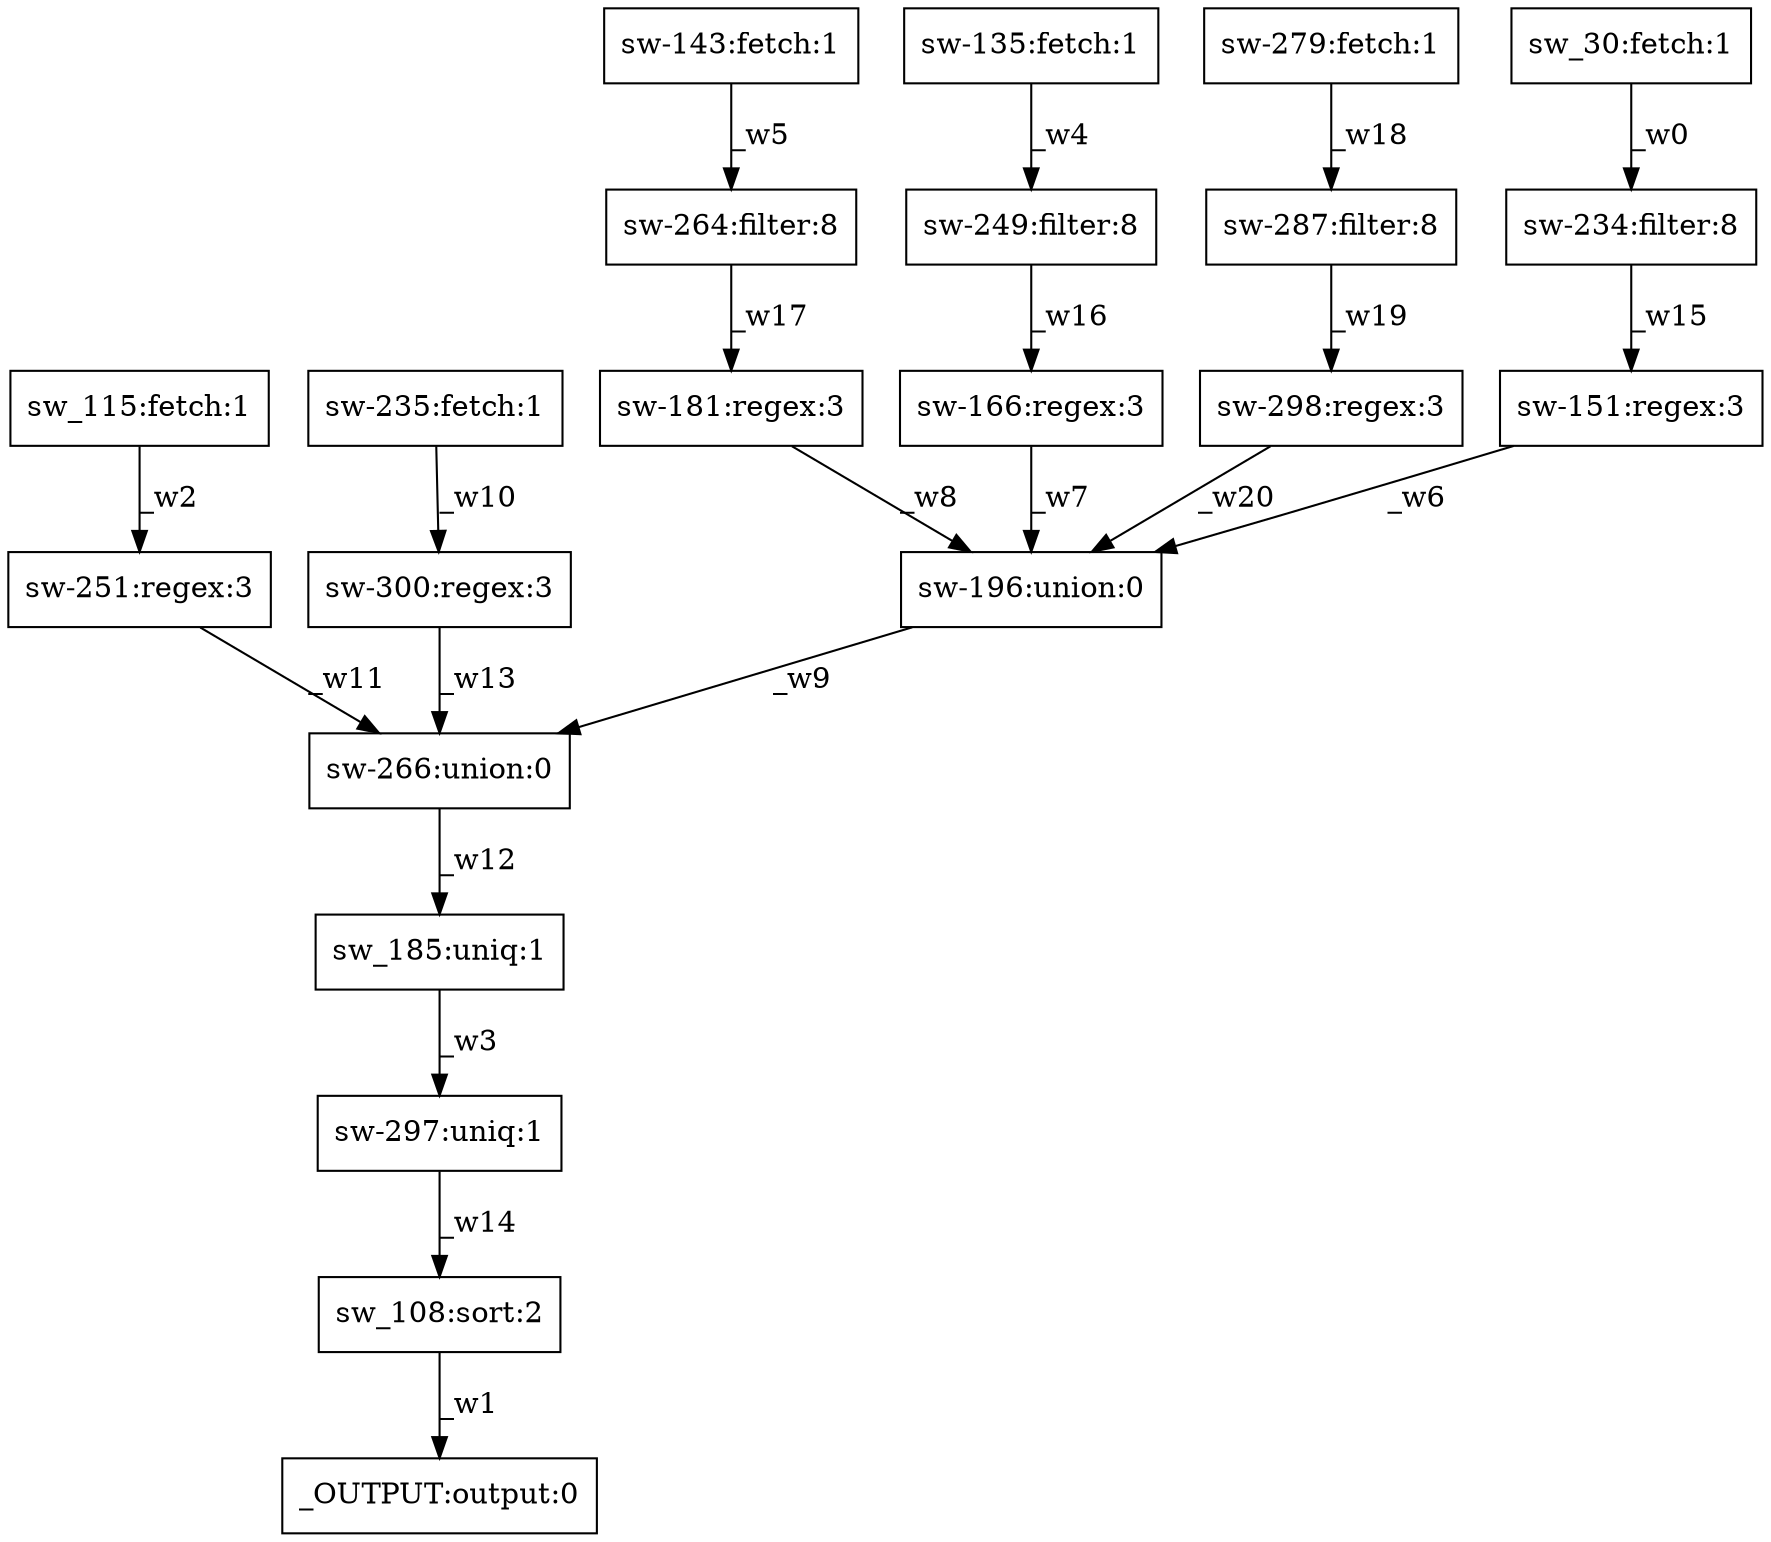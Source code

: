 digraph test1 { node [shape=box] "sw-279" [label="sw-279:fetch:1"];"_OUTPUT" [label="_OUTPUT:output:0"];"sw-251" [label="sw-251:regex:3"];"sw-287" [label="sw-287:filter:8"];"sw-298" [label="sw-298:regex:3"];"sw-235" [label="sw-235:fetch:1"];"sw-151" [label="sw-151:regex:3"];"sw-181" [label="sw-181:regex:3"];"sw-266" [label="sw-266:union:0"];"sw_108" [label="sw_108:sort:2"];"sw-297" [label="sw-297:uniq:1"];"sw_115" [label="sw_115:fetch:1"];"sw-234" [label="sw-234:filter:8"];"sw-196" [label="sw-196:union:0"];"sw-249" [label="sw-249:filter:8"];"sw_30" [label="sw_30:fetch:1"];"sw-143" [label="sw-143:fetch:1"];"sw-264" [label="sw-264:filter:8"];"sw-300" [label="sw-300:regex:3"];"sw-166" [label="sw-166:regex:3"];"sw-135" [label="sw-135:fetch:1"];"sw_185" [label="sw_185:uniq:1"];"sw_30" -> "sw-234" [label="_w0"];"sw_108" -> "_OUTPUT" [label="_w1"];"sw_115" -> "sw-251" [label="_w2"];"sw_185" -> "sw-297" [label="_w3"];"sw-135" -> "sw-249" [label="_w4"];"sw-143" -> "sw-264" [label="_w5"];"sw-151" -> "sw-196" [label="_w6"];"sw-166" -> "sw-196" [label="_w7"];"sw-181" -> "sw-196" [label="_w8"];"sw-196" -> "sw-266" [label="_w9"];"sw-235" -> "sw-300" [label="_w10"];"sw-251" -> "sw-266" [label="_w11"];"sw-266" -> "sw_185" [label="_w12"];"sw-300" -> "sw-266" [label="_w13"];"sw-297" -> "sw_108" [label="_w14"];"sw-234" -> "sw-151" [label="_w15"];"sw-249" -> "sw-166" [label="_w16"];"sw-264" -> "sw-181" [label="_w17"];"sw-279" -> "sw-287" [label="_w18"];"sw-287" -> "sw-298" [label="_w19"];"sw-298" -> "sw-196" [label="_w20"];}